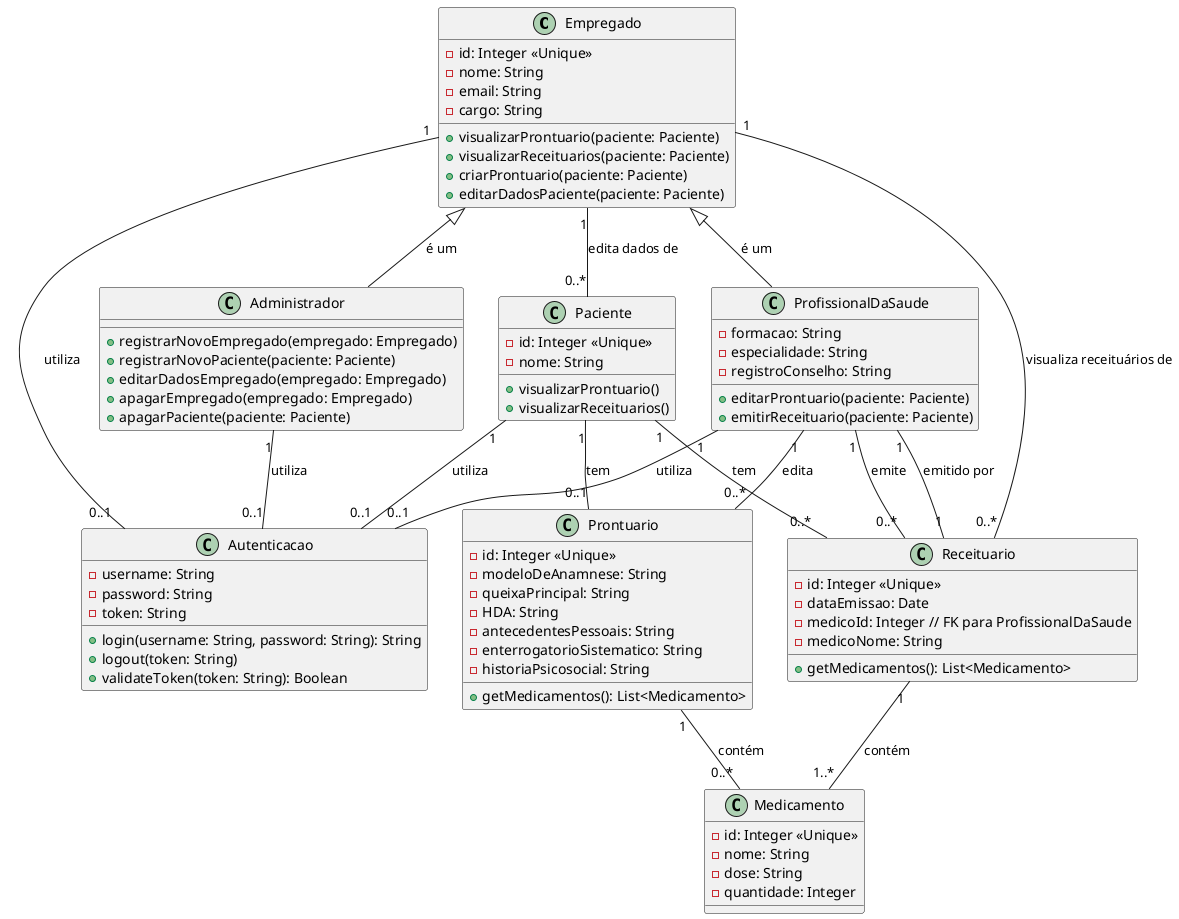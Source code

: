 @startuml

class Empregado {
    - id: Integer <<Unique>>
    - nome: String
    - email: String
    - cargo: String
    + visualizarProntuario(paciente: Paciente)
    + visualizarReceituarios(paciente: Paciente)
    + criarProntuario(paciente: Paciente)
    + editarDadosPaciente(paciente: Paciente)
}

class Administrador {
    + registrarNovoEmpregado(empregado: Empregado)
    + registrarNovoPaciente(paciente: Paciente)
    + editarDadosEmpregado(empregado: Empregado)
    + apagarEmpregado(empregado: Empregado)
    + apagarPaciente(paciente: Paciente)
}

class ProfissionalDaSaude {
    - formacao: String
    - especialidade: String
    - registroConselho: String
    + editarProntuario(paciente: Paciente)
    + emitirReceituario(paciente: Paciente)
}

class Paciente {
    - id: Integer <<Unique>>
    - nome: String
    + visualizarProntuario()
    + visualizarReceituarios()
}

class Prontuario {
    - id: Integer <<Unique>>
    - modeloDeAnamnese: String
    - queixaPrincipal: String
    - HDA: String
    - antecedentesPessoais: String
    - enterrogatorioSistematico: String
    - historiaPsicosocial: String

    + getMedicamentos(): List<Medicamento>
}

class Receituario {
    - id: Integer <<Unique>>
    - dataEmissao: Date
    - medicoId: Integer // FK para ProfissionalDaSaude
    - medicoNome: String
    + getMedicamentos(): List<Medicamento>
}

class Medicamento {
    - id: Integer <<Unique>>
    - nome: String
    - dose: String
    - quantidade: Integer
}

class Autenticacao {
    - username: String
    - password: String
    - token: String
    + login(username: String, password: String): String
    + logout(token: String)
    + validateToken(token: String): Boolean
}

Empregado <|-- Administrador : "é um"
Empregado <|-- ProfissionalDaSaude : "é um"

Paciente "1" -- "0..1" Prontuario : "tem"
Paciente "1" -- "0..*" Receituario : "tem"
Receituario "1" -- "1..*" Medicamento : "contém"
Receituario "1" -- "1" ProfissionalDaSaude : "emitido por"
ProfissionalDaSaude "1" -- "0..*" Prontuario : "edita"
ProfissionalDaSaude "1" -- "0..*" Receituario : "emite"
Empregado "1" -- "0..*" Paciente : "edita dados de"
Empregado "1" -- "0..*" Receituario : "visualiza receituários de"
Empregado "1" -- "0..1" Autenticacao : "utiliza"
Administrador "1" -- "0..1" Autenticacao : "utiliza"
ProfissionalDaSaude "1" -- "0..1" Autenticacao : "utiliza"
Paciente "1" -- "0..1" Autenticacao : "utiliza"

Prontuario "1" -- "0..*" Medicamento : "contém"

@enduml
